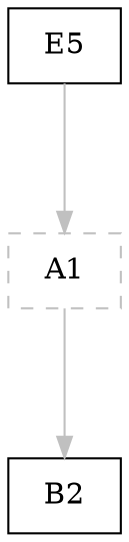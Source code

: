 digraph G {
graph [root="Demo",rankdir   = TB, nodesep           = 0.6, mindist     = 1.0, ranksep = 1.0, overlap = false]
node [style     = "filled", fillcolor = "white", color = "black"]
A1[cpu="0", flags="0x00000009", type="qinfo", shape     = "rectangle", color  = "gray", style  = "dashed"];
B2[cpu="0", flags="0x00000007", type="block", tperiod="0", pattern="patternB", patentry="false", patexit="false", beamproc="beamB", bpentry="false", bpexit="false", qlo="false", qhi="false", qil="false", shape     = "rectangle", fillcolor = "white"];
E5[cpu="0", flags="0x00000007", type="block", tperiod="0", pattern="patternE", patentry="false", patexit="false", beamproc="beamE", bpentry="false", bpexit="false", qlo="false", qhi="false", qil="false", shape     = "rectangle", fillcolor = "white"];
A1->B2 [type="meta", color     = "gray"];
E5->A1 [type="priolo", color     = "gray"];
}
